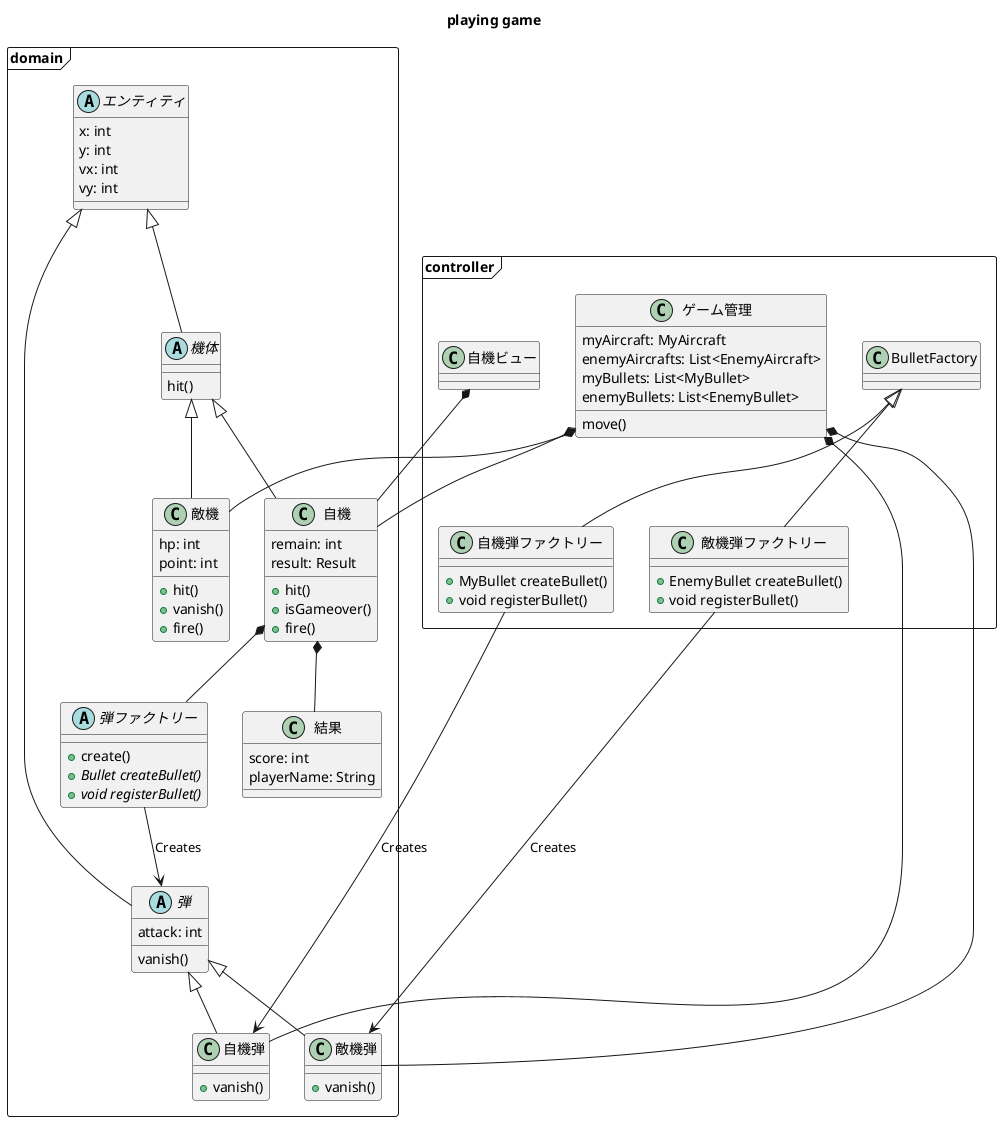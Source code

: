 @startuml
title playing game

package domain <<Frame>> {

    abstract class "エンティティ" as Entity {
        x: int
        y: int
        vx: int
        vy: int

    }

    abstract class "弾" as Bullet extends Entity{
        attack: int

        vanish()
    }


    class "自機弾" as MyBullet extends Bullet {
        +vanish()
    }

    class "敵機弾" as EnemyBullet extends Bullet {
        +vanish()
    }

    abstract class "機体" as Aircraft extends Entity {

        hit()
    }

    class "自機" as MyAircraft extends Aircraft {
        remain: int
        result: Result

        +hit()
        +isGameover()
        +fire()
    }

    class "結果" as Result {
        score: int
        playerName: String
    }

    MyAircraft *-- Result

    class "敵機" as EnemyAircraft extends Aircraft {
        hp: int
        point: int

        +hit()
        +vanish()
        +fire()
    }
    abstract class "弾ファクトリー" as BulletFactory {
        +create()
        +{abstract} Bullet createBullet()
        +{abstract} void registerBullet()
    }
    MyAircraft *-- BulletFactory
}

package controller <<Frame>> {
    class "ゲーム管理" as Administrator {
        myAircraft: MyAircraft
        enemyAircrafts: List<EnemyAircraft>
        myBullets: List<MyBullet>
        enemyBullets: List<EnemyBullet>

        move()
    }


    BulletFactory --> Bullet : Creates

    Class "自機弾ファクトリー" as MyBulletFactory extends BulletFactory{
        +MyBullet createBullet()
        +void registerBullet()
    }

    MyBulletFactory --> MyBullet : Creates

    Class "敵機弾ファクトリー" as EnemyBulletFactory extends BulletFactory{
        +EnemyBullet createBullet()
        +void registerBullet()
    }

    EnemyBulletFactory --> EnemyBullet : Creates

    Class "自機ビュー" as MyAircraftView {

    }
    MyAircraftView *-- MyAircraft

}

Administrator *-- MyAircraft
Administrator *-- EnemyAircraft
Administrator *-- MyBullet
Administrator *-- EnemyBullet


@enduml